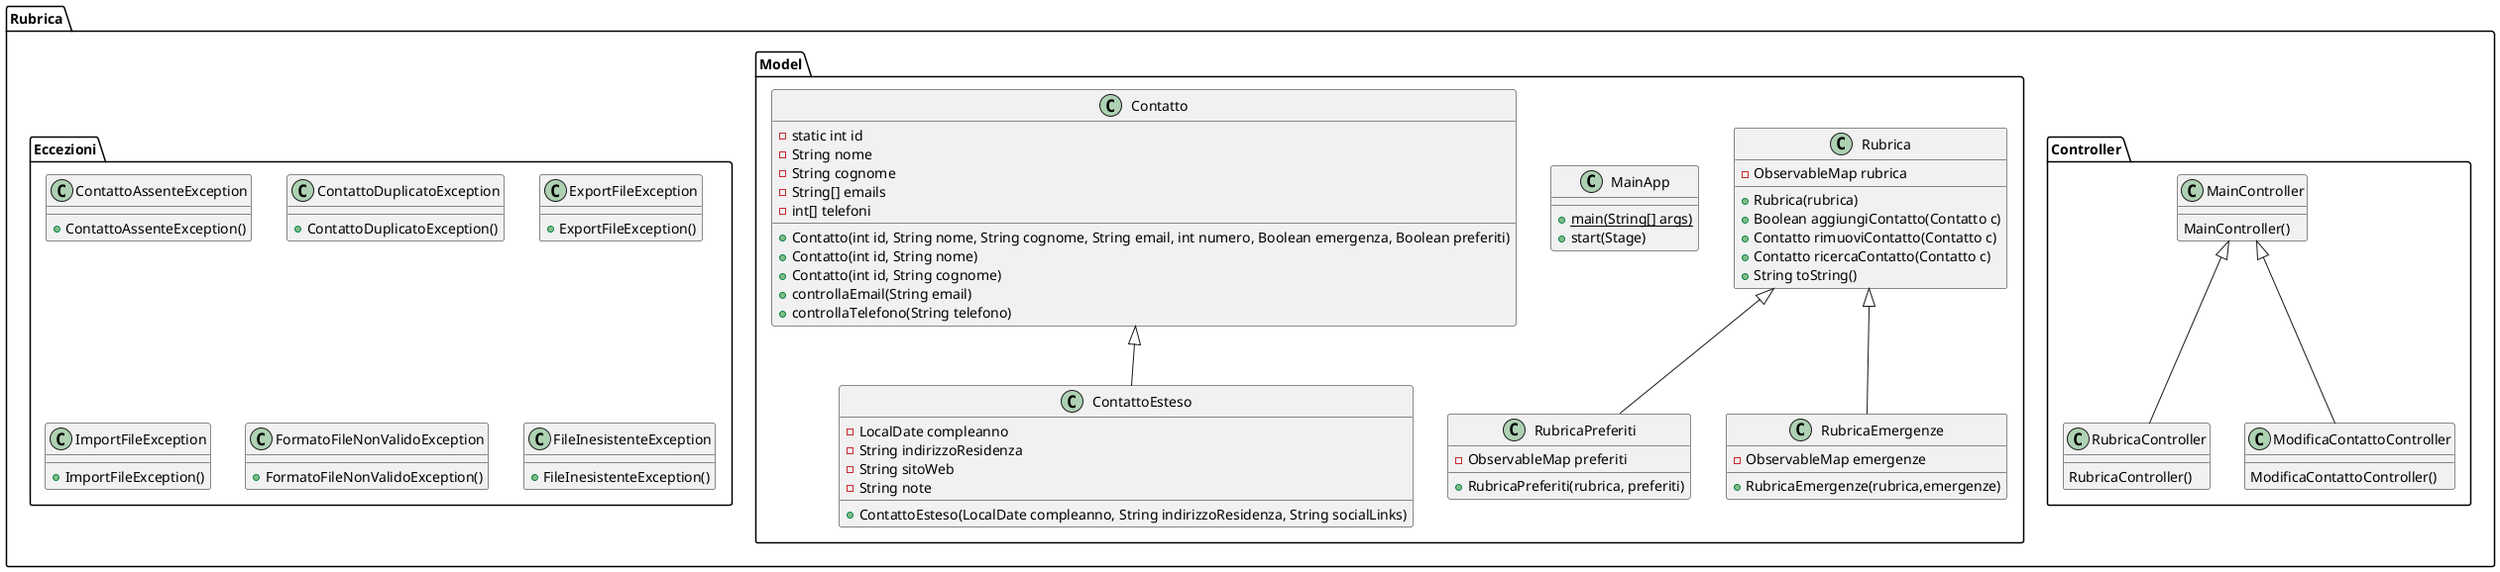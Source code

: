 @startuml
package Rubrica {
    package Controller{
        class MainController{
            MainController()
        }
        class RubricaController{
            RubricaController()
        }
        class ModificaContattoController{
            ModificaContattoController()
        }
        MainController <|-- RubricaController
        MainController <|-- ModificaContattoController
    }
    package Model{
        class Rubrica{
            - ObservableMap rubrica
            + Rubrica(rubrica)
            + Boolean aggiungiContatto(Contatto c)
            + Contatto rimuoviContatto(Contatto c)
            + Contatto ricercaContatto(Contatto c)
            + String toString()
        }
        class RubricaPreferiti{
            - ObservableMap preferiti
            + RubricaPreferiti(rubrica, preferiti)
        }
        class RubricaEmergenze{
            - ObservableMap emergenze
            + RubricaEmergenze(rubrica,emergenze)
        }
        class MainApp {
            + {static} main(String[] args)
            + start(Stage)
        }

        class Contatto{
            - static int id
            - String nome
            - String cognome
            - String[] emails
            - int[] telefoni
            + Contatto(int id, String nome, String cognome, String email, int numero, Boolean emergenza, Boolean preferiti)
            + Contatto(int id, String nome)
            + Contatto(int id, String cognome)
            + controllaEmail(String email)
            + controllaTelefono(String telefono)
        }
        class ContattoEsteso {
            - LocalDate compleanno
            - String indirizzoResidenza
            - String sitoWeb
            - String note
            + ContattoEsteso(LocalDate compleanno, String indirizzoResidenza, String socialLinks)

        }
        Contatto <|-- ContattoEsteso
        Rubrica <|-- RubricaEmergenze
        Rubrica <|-- RubricaPreferiti

    }

  package Eccezioni {
    class ContattoAssenteException{
      + ContattoAssenteException()
    }
    class ContattoDuplicatoException{
      + ContattoDuplicatoException()
    }
    class ExportFileException{
      + ExportFileException()
    }
    class ImportFileException{
      + ImportFileException()
    }
    class FormatoFileNonValidoException{
        + FormatoFileNonValidoException()
    }
    class FileInesistenteException{
        + FileInesistenteException()
    }
  }
}
@enduml